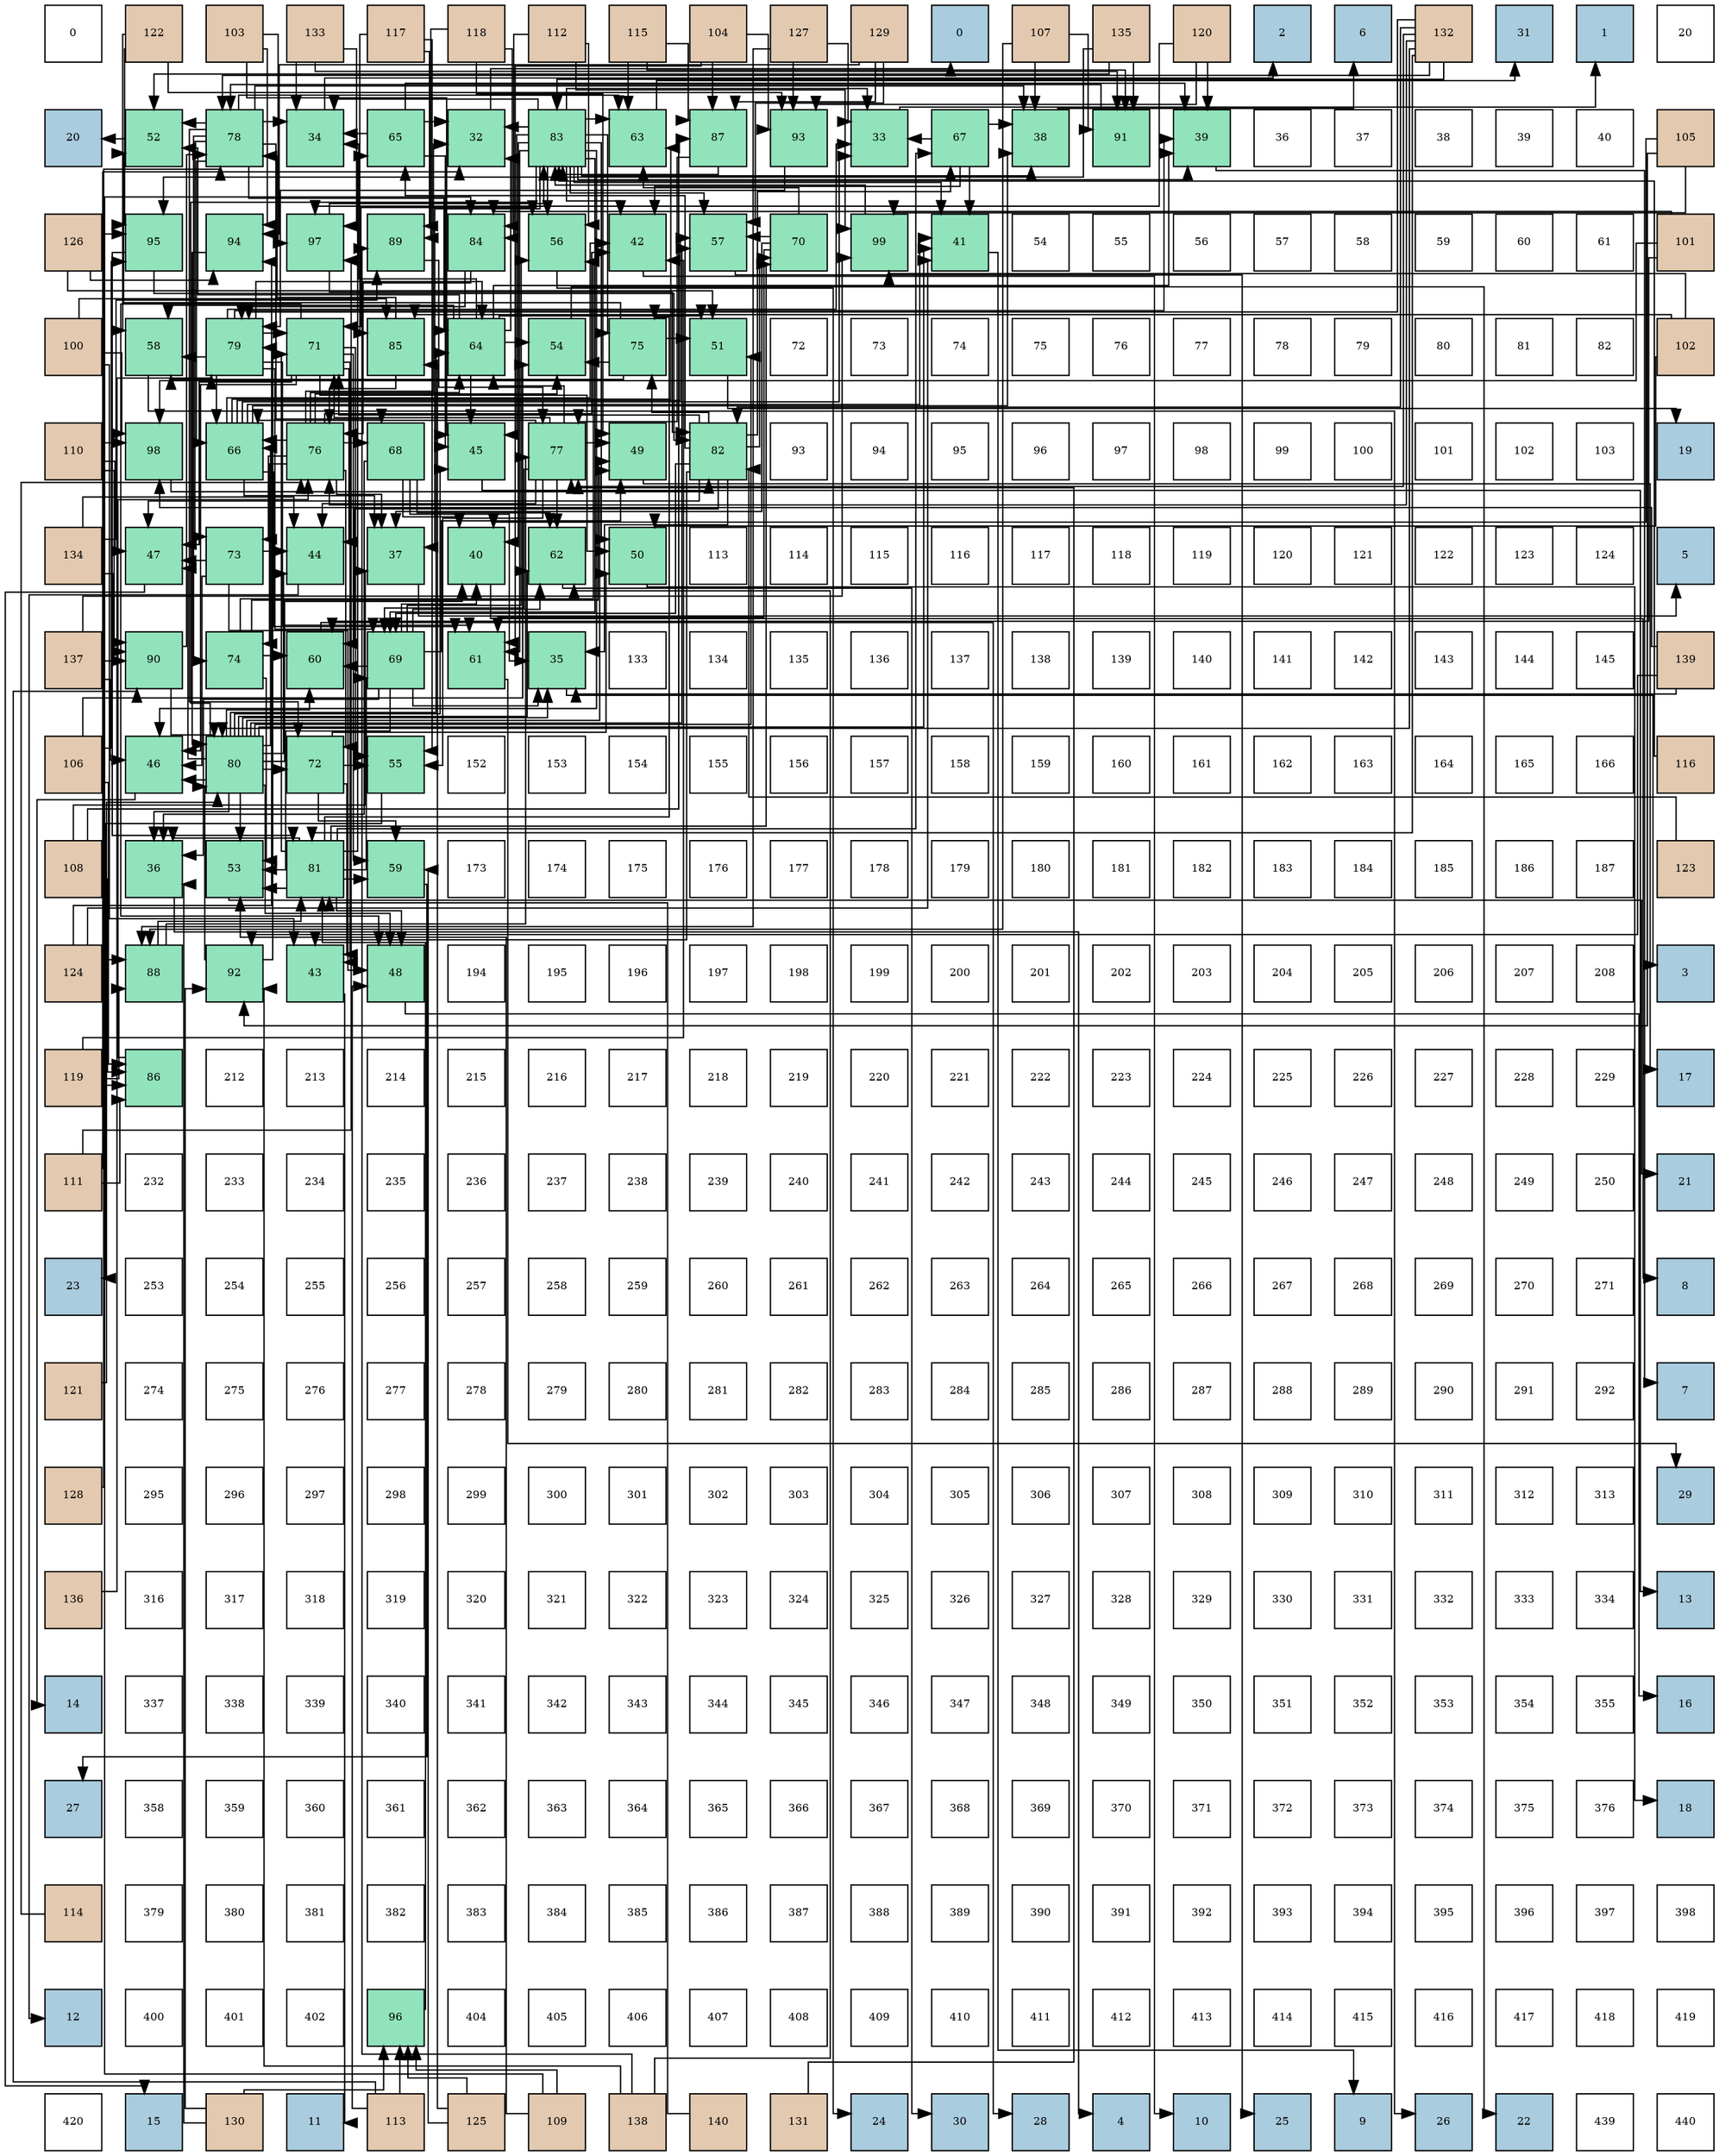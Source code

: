 digraph layout{
 rankdir=TB;
 splines=ortho;
 node [style=filled shape=square fixedsize=true width=0.6];
0[label="0", fontsize=8, fillcolor="#ffffff"];
1[label="122", fontsize=8, fillcolor="#e3c9af"];
2[label="103", fontsize=8, fillcolor="#e3c9af"];
3[label="133", fontsize=8, fillcolor="#e3c9af"];
4[label="117", fontsize=8, fillcolor="#e3c9af"];
5[label="118", fontsize=8, fillcolor="#e3c9af"];
6[label="112", fontsize=8, fillcolor="#e3c9af"];
7[label="115", fontsize=8, fillcolor="#e3c9af"];
8[label="104", fontsize=8, fillcolor="#e3c9af"];
9[label="127", fontsize=8, fillcolor="#e3c9af"];
10[label="129", fontsize=8, fillcolor="#e3c9af"];
11[label="0", fontsize=8, fillcolor="#a9ccde"];
12[label="107", fontsize=8, fillcolor="#e3c9af"];
13[label="135", fontsize=8, fillcolor="#e3c9af"];
14[label="120", fontsize=8, fillcolor="#e3c9af"];
15[label="2", fontsize=8, fillcolor="#a9ccde"];
16[label="6", fontsize=8, fillcolor="#a9ccde"];
17[label="132", fontsize=8, fillcolor="#e3c9af"];
18[label="31", fontsize=8, fillcolor="#a9ccde"];
19[label="1", fontsize=8, fillcolor="#a9ccde"];
20[label="20", fontsize=8, fillcolor="#ffffff"];
21[label="20", fontsize=8, fillcolor="#a9ccde"];
22[label="52", fontsize=8, fillcolor="#91e3bb"];
23[label="78", fontsize=8, fillcolor="#91e3bb"];
24[label="34", fontsize=8, fillcolor="#91e3bb"];
25[label="65", fontsize=8, fillcolor="#91e3bb"];
26[label="32", fontsize=8, fillcolor="#91e3bb"];
27[label="83", fontsize=8, fillcolor="#91e3bb"];
28[label="63", fontsize=8, fillcolor="#91e3bb"];
29[label="87", fontsize=8, fillcolor="#91e3bb"];
30[label="93", fontsize=8, fillcolor="#91e3bb"];
31[label="33", fontsize=8, fillcolor="#91e3bb"];
32[label="67", fontsize=8, fillcolor="#91e3bb"];
33[label="38", fontsize=8, fillcolor="#91e3bb"];
34[label="91", fontsize=8, fillcolor="#91e3bb"];
35[label="39", fontsize=8, fillcolor="#91e3bb"];
36[label="36", fontsize=8, fillcolor="#ffffff"];
37[label="37", fontsize=8, fillcolor="#ffffff"];
38[label="38", fontsize=8, fillcolor="#ffffff"];
39[label="39", fontsize=8, fillcolor="#ffffff"];
40[label="40", fontsize=8, fillcolor="#ffffff"];
41[label="105", fontsize=8, fillcolor="#e3c9af"];
42[label="126", fontsize=8, fillcolor="#e3c9af"];
43[label="95", fontsize=8, fillcolor="#91e3bb"];
44[label="94", fontsize=8, fillcolor="#91e3bb"];
45[label="97", fontsize=8, fillcolor="#91e3bb"];
46[label="89", fontsize=8, fillcolor="#91e3bb"];
47[label="84", fontsize=8, fillcolor="#91e3bb"];
48[label="56", fontsize=8, fillcolor="#91e3bb"];
49[label="42", fontsize=8, fillcolor="#91e3bb"];
50[label="57", fontsize=8, fillcolor="#91e3bb"];
51[label="70", fontsize=8, fillcolor="#91e3bb"];
52[label="99", fontsize=8, fillcolor="#91e3bb"];
53[label="41", fontsize=8, fillcolor="#91e3bb"];
54[label="54", fontsize=8, fillcolor="#ffffff"];
55[label="55", fontsize=8, fillcolor="#ffffff"];
56[label="56", fontsize=8, fillcolor="#ffffff"];
57[label="57", fontsize=8, fillcolor="#ffffff"];
58[label="58", fontsize=8, fillcolor="#ffffff"];
59[label="59", fontsize=8, fillcolor="#ffffff"];
60[label="60", fontsize=8, fillcolor="#ffffff"];
61[label="61", fontsize=8, fillcolor="#ffffff"];
62[label="101", fontsize=8, fillcolor="#e3c9af"];
63[label="100", fontsize=8, fillcolor="#e3c9af"];
64[label="58", fontsize=8, fillcolor="#91e3bb"];
65[label="79", fontsize=8, fillcolor="#91e3bb"];
66[label="71", fontsize=8, fillcolor="#91e3bb"];
67[label="85", fontsize=8, fillcolor="#91e3bb"];
68[label="64", fontsize=8, fillcolor="#91e3bb"];
69[label="54", fontsize=8, fillcolor="#91e3bb"];
70[label="75", fontsize=8, fillcolor="#91e3bb"];
71[label="51", fontsize=8, fillcolor="#91e3bb"];
72[label="72", fontsize=8, fillcolor="#ffffff"];
73[label="73", fontsize=8, fillcolor="#ffffff"];
74[label="74", fontsize=8, fillcolor="#ffffff"];
75[label="75", fontsize=8, fillcolor="#ffffff"];
76[label="76", fontsize=8, fillcolor="#ffffff"];
77[label="77", fontsize=8, fillcolor="#ffffff"];
78[label="78", fontsize=8, fillcolor="#ffffff"];
79[label="79", fontsize=8, fillcolor="#ffffff"];
80[label="80", fontsize=8, fillcolor="#ffffff"];
81[label="81", fontsize=8, fillcolor="#ffffff"];
82[label="82", fontsize=8, fillcolor="#ffffff"];
83[label="102", fontsize=8, fillcolor="#e3c9af"];
84[label="110", fontsize=8, fillcolor="#e3c9af"];
85[label="98", fontsize=8, fillcolor="#91e3bb"];
86[label="66", fontsize=8, fillcolor="#91e3bb"];
87[label="76", fontsize=8, fillcolor="#91e3bb"];
88[label="68", fontsize=8, fillcolor="#91e3bb"];
89[label="45", fontsize=8, fillcolor="#91e3bb"];
90[label="77", fontsize=8, fillcolor="#91e3bb"];
91[label="49", fontsize=8, fillcolor="#91e3bb"];
92[label="82", fontsize=8, fillcolor="#91e3bb"];
93[label="93", fontsize=8, fillcolor="#ffffff"];
94[label="94", fontsize=8, fillcolor="#ffffff"];
95[label="95", fontsize=8, fillcolor="#ffffff"];
96[label="96", fontsize=8, fillcolor="#ffffff"];
97[label="97", fontsize=8, fillcolor="#ffffff"];
98[label="98", fontsize=8, fillcolor="#ffffff"];
99[label="99", fontsize=8, fillcolor="#ffffff"];
100[label="100", fontsize=8, fillcolor="#ffffff"];
101[label="101", fontsize=8, fillcolor="#ffffff"];
102[label="102", fontsize=8, fillcolor="#ffffff"];
103[label="103", fontsize=8, fillcolor="#ffffff"];
104[label="19", fontsize=8, fillcolor="#a9ccde"];
105[label="134", fontsize=8, fillcolor="#e3c9af"];
106[label="47", fontsize=8, fillcolor="#91e3bb"];
107[label="73", fontsize=8, fillcolor="#91e3bb"];
108[label="44", fontsize=8, fillcolor="#91e3bb"];
109[label="37", fontsize=8, fillcolor="#91e3bb"];
110[label="40", fontsize=8, fillcolor="#91e3bb"];
111[label="62", fontsize=8, fillcolor="#91e3bb"];
112[label="50", fontsize=8, fillcolor="#91e3bb"];
113[label="113", fontsize=8, fillcolor="#ffffff"];
114[label="114", fontsize=8, fillcolor="#ffffff"];
115[label="115", fontsize=8, fillcolor="#ffffff"];
116[label="116", fontsize=8, fillcolor="#ffffff"];
117[label="117", fontsize=8, fillcolor="#ffffff"];
118[label="118", fontsize=8, fillcolor="#ffffff"];
119[label="119", fontsize=8, fillcolor="#ffffff"];
120[label="120", fontsize=8, fillcolor="#ffffff"];
121[label="121", fontsize=8, fillcolor="#ffffff"];
122[label="122", fontsize=8, fillcolor="#ffffff"];
123[label="123", fontsize=8, fillcolor="#ffffff"];
124[label="124", fontsize=8, fillcolor="#ffffff"];
125[label="5", fontsize=8, fillcolor="#a9ccde"];
126[label="137", fontsize=8, fillcolor="#e3c9af"];
127[label="90", fontsize=8, fillcolor="#91e3bb"];
128[label="74", fontsize=8, fillcolor="#91e3bb"];
129[label="60", fontsize=8, fillcolor="#91e3bb"];
130[label="69", fontsize=8, fillcolor="#91e3bb"];
131[label="61", fontsize=8, fillcolor="#91e3bb"];
132[label="35", fontsize=8, fillcolor="#91e3bb"];
133[label="133", fontsize=8, fillcolor="#ffffff"];
134[label="134", fontsize=8, fillcolor="#ffffff"];
135[label="135", fontsize=8, fillcolor="#ffffff"];
136[label="136", fontsize=8, fillcolor="#ffffff"];
137[label="137", fontsize=8, fillcolor="#ffffff"];
138[label="138", fontsize=8, fillcolor="#ffffff"];
139[label="139", fontsize=8, fillcolor="#ffffff"];
140[label="140", fontsize=8, fillcolor="#ffffff"];
141[label="141", fontsize=8, fillcolor="#ffffff"];
142[label="142", fontsize=8, fillcolor="#ffffff"];
143[label="143", fontsize=8, fillcolor="#ffffff"];
144[label="144", fontsize=8, fillcolor="#ffffff"];
145[label="145", fontsize=8, fillcolor="#ffffff"];
146[label="139", fontsize=8, fillcolor="#e3c9af"];
147[label="106", fontsize=8, fillcolor="#e3c9af"];
148[label="46", fontsize=8, fillcolor="#91e3bb"];
149[label="80", fontsize=8, fillcolor="#91e3bb"];
150[label="72", fontsize=8, fillcolor="#91e3bb"];
151[label="55", fontsize=8, fillcolor="#91e3bb"];
152[label="152", fontsize=8, fillcolor="#ffffff"];
153[label="153", fontsize=8, fillcolor="#ffffff"];
154[label="154", fontsize=8, fillcolor="#ffffff"];
155[label="155", fontsize=8, fillcolor="#ffffff"];
156[label="156", fontsize=8, fillcolor="#ffffff"];
157[label="157", fontsize=8, fillcolor="#ffffff"];
158[label="158", fontsize=8, fillcolor="#ffffff"];
159[label="159", fontsize=8, fillcolor="#ffffff"];
160[label="160", fontsize=8, fillcolor="#ffffff"];
161[label="161", fontsize=8, fillcolor="#ffffff"];
162[label="162", fontsize=8, fillcolor="#ffffff"];
163[label="163", fontsize=8, fillcolor="#ffffff"];
164[label="164", fontsize=8, fillcolor="#ffffff"];
165[label="165", fontsize=8, fillcolor="#ffffff"];
166[label="166", fontsize=8, fillcolor="#ffffff"];
167[label="116", fontsize=8, fillcolor="#e3c9af"];
168[label="108", fontsize=8, fillcolor="#e3c9af"];
169[label="36", fontsize=8, fillcolor="#91e3bb"];
170[label="53", fontsize=8, fillcolor="#91e3bb"];
171[label="81", fontsize=8, fillcolor="#91e3bb"];
172[label="59", fontsize=8, fillcolor="#91e3bb"];
173[label="173", fontsize=8, fillcolor="#ffffff"];
174[label="174", fontsize=8, fillcolor="#ffffff"];
175[label="175", fontsize=8, fillcolor="#ffffff"];
176[label="176", fontsize=8, fillcolor="#ffffff"];
177[label="177", fontsize=8, fillcolor="#ffffff"];
178[label="178", fontsize=8, fillcolor="#ffffff"];
179[label="179", fontsize=8, fillcolor="#ffffff"];
180[label="180", fontsize=8, fillcolor="#ffffff"];
181[label="181", fontsize=8, fillcolor="#ffffff"];
182[label="182", fontsize=8, fillcolor="#ffffff"];
183[label="183", fontsize=8, fillcolor="#ffffff"];
184[label="184", fontsize=8, fillcolor="#ffffff"];
185[label="185", fontsize=8, fillcolor="#ffffff"];
186[label="186", fontsize=8, fillcolor="#ffffff"];
187[label="187", fontsize=8, fillcolor="#ffffff"];
188[label="123", fontsize=8, fillcolor="#e3c9af"];
189[label="124", fontsize=8, fillcolor="#e3c9af"];
190[label="88", fontsize=8, fillcolor="#91e3bb"];
191[label="92", fontsize=8, fillcolor="#91e3bb"];
192[label="43", fontsize=8, fillcolor="#91e3bb"];
193[label="48", fontsize=8, fillcolor="#91e3bb"];
194[label="194", fontsize=8, fillcolor="#ffffff"];
195[label="195", fontsize=8, fillcolor="#ffffff"];
196[label="196", fontsize=8, fillcolor="#ffffff"];
197[label="197", fontsize=8, fillcolor="#ffffff"];
198[label="198", fontsize=8, fillcolor="#ffffff"];
199[label="199", fontsize=8, fillcolor="#ffffff"];
200[label="200", fontsize=8, fillcolor="#ffffff"];
201[label="201", fontsize=8, fillcolor="#ffffff"];
202[label="202", fontsize=8, fillcolor="#ffffff"];
203[label="203", fontsize=8, fillcolor="#ffffff"];
204[label="204", fontsize=8, fillcolor="#ffffff"];
205[label="205", fontsize=8, fillcolor="#ffffff"];
206[label="206", fontsize=8, fillcolor="#ffffff"];
207[label="207", fontsize=8, fillcolor="#ffffff"];
208[label="208", fontsize=8, fillcolor="#ffffff"];
209[label="3", fontsize=8, fillcolor="#a9ccde"];
210[label="119", fontsize=8, fillcolor="#e3c9af"];
211[label="86", fontsize=8, fillcolor="#91e3bb"];
212[label="212", fontsize=8, fillcolor="#ffffff"];
213[label="213", fontsize=8, fillcolor="#ffffff"];
214[label="214", fontsize=8, fillcolor="#ffffff"];
215[label="215", fontsize=8, fillcolor="#ffffff"];
216[label="216", fontsize=8, fillcolor="#ffffff"];
217[label="217", fontsize=8, fillcolor="#ffffff"];
218[label="218", fontsize=8, fillcolor="#ffffff"];
219[label="219", fontsize=8, fillcolor="#ffffff"];
220[label="220", fontsize=8, fillcolor="#ffffff"];
221[label="221", fontsize=8, fillcolor="#ffffff"];
222[label="222", fontsize=8, fillcolor="#ffffff"];
223[label="223", fontsize=8, fillcolor="#ffffff"];
224[label="224", fontsize=8, fillcolor="#ffffff"];
225[label="225", fontsize=8, fillcolor="#ffffff"];
226[label="226", fontsize=8, fillcolor="#ffffff"];
227[label="227", fontsize=8, fillcolor="#ffffff"];
228[label="228", fontsize=8, fillcolor="#ffffff"];
229[label="229", fontsize=8, fillcolor="#ffffff"];
230[label="17", fontsize=8, fillcolor="#a9ccde"];
231[label="111", fontsize=8, fillcolor="#e3c9af"];
232[label="232", fontsize=8, fillcolor="#ffffff"];
233[label="233", fontsize=8, fillcolor="#ffffff"];
234[label="234", fontsize=8, fillcolor="#ffffff"];
235[label="235", fontsize=8, fillcolor="#ffffff"];
236[label="236", fontsize=8, fillcolor="#ffffff"];
237[label="237", fontsize=8, fillcolor="#ffffff"];
238[label="238", fontsize=8, fillcolor="#ffffff"];
239[label="239", fontsize=8, fillcolor="#ffffff"];
240[label="240", fontsize=8, fillcolor="#ffffff"];
241[label="241", fontsize=8, fillcolor="#ffffff"];
242[label="242", fontsize=8, fillcolor="#ffffff"];
243[label="243", fontsize=8, fillcolor="#ffffff"];
244[label="244", fontsize=8, fillcolor="#ffffff"];
245[label="245", fontsize=8, fillcolor="#ffffff"];
246[label="246", fontsize=8, fillcolor="#ffffff"];
247[label="247", fontsize=8, fillcolor="#ffffff"];
248[label="248", fontsize=8, fillcolor="#ffffff"];
249[label="249", fontsize=8, fillcolor="#ffffff"];
250[label="250", fontsize=8, fillcolor="#ffffff"];
251[label="21", fontsize=8, fillcolor="#a9ccde"];
252[label="23", fontsize=8, fillcolor="#a9ccde"];
253[label="253", fontsize=8, fillcolor="#ffffff"];
254[label="254", fontsize=8, fillcolor="#ffffff"];
255[label="255", fontsize=8, fillcolor="#ffffff"];
256[label="256", fontsize=8, fillcolor="#ffffff"];
257[label="257", fontsize=8, fillcolor="#ffffff"];
258[label="258", fontsize=8, fillcolor="#ffffff"];
259[label="259", fontsize=8, fillcolor="#ffffff"];
260[label="260", fontsize=8, fillcolor="#ffffff"];
261[label="261", fontsize=8, fillcolor="#ffffff"];
262[label="262", fontsize=8, fillcolor="#ffffff"];
263[label="263", fontsize=8, fillcolor="#ffffff"];
264[label="264", fontsize=8, fillcolor="#ffffff"];
265[label="265", fontsize=8, fillcolor="#ffffff"];
266[label="266", fontsize=8, fillcolor="#ffffff"];
267[label="267", fontsize=8, fillcolor="#ffffff"];
268[label="268", fontsize=8, fillcolor="#ffffff"];
269[label="269", fontsize=8, fillcolor="#ffffff"];
270[label="270", fontsize=8, fillcolor="#ffffff"];
271[label="271", fontsize=8, fillcolor="#ffffff"];
272[label="8", fontsize=8, fillcolor="#a9ccde"];
273[label="121", fontsize=8, fillcolor="#e3c9af"];
274[label="274", fontsize=8, fillcolor="#ffffff"];
275[label="275", fontsize=8, fillcolor="#ffffff"];
276[label="276", fontsize=8, fillcolor="#ffffff"];
277[label="277", fontsize=8, fillcolor="#ffffff"];
278[label="278", fontsize=8, fillcolor="#ffffff"];
279[label="279", fontsize=8, fillcolor="#ffffff"];
280[label="280", fontsize=8, fillcolor="#ffffff"];
281[label="281", fontsize=8, fillcolor="#ffffff"];
282[label="282", fontsize=8, fillcolor="#ffffff"];
283[label="283", fontsize=8, fillcolor="#ffffff"];
284[label="284", fontsize=8, fillcolor="#ffffff"];
285[label="285", fontsize=8, fillcolor="#ffffff"];
286[label="286", fontsize=8, fillcolor="#ffffff"];
287[label="287", fontsize=8, fillcolor="#ffffff"];
288[label="288", fontsize=8, fillcolor="#ffffff"];
289[label="289", fontsize=8, fillcolor="#ffffff"];
290[label="290", fontsize=8, fillcolor="#ffffff"];
291[label="291", fontsize=8, fillcolor="#ffffff"];
292[label="292", fontsize=8, fillcolor="#ffffff"];
293[label="7", fontsize=8, fillcolor="#a9ccde"];
294[label="128", fontsize=8, fillcolor="#e3c9af"];
295[label="295", fontsize=8, fillcolor="#ffffff"];
296[label="296", fontsize=8, fillcolor="#ffffff"];
297[label="297", fontsize=8, fillcolor="#ffffff"];
298[label="298", fontsize=8, fillcolor="#ffffff"];
299[label="299", fontsize=8, fillcolor="#ffffff"];
300[label="300", fontsize=8, fillcolor="#ffffff"];
301[label="301", fontsize=8, fillcolor="#ffffff"];
302[label="302", fontsize=8, fillcolor="#ffffff"];
303[label="303", fontsize=8, fillcolor="#ffffff"];
304[label="304", fontsize=8, fillcolor="#ffffff"];
305[label="305", fontsize=8, fillcolor="#ffffff"];
306[label="306", fontsize=8, fillcolor="#ffffff"];
307[label="307", fontsize=8, fillcolor="#ffffff"];
308[label="308", fontsize=8, fillcolor="#ffffff"];
309[label="309", fontsize=8, fillcolor="#ffffff"];
310[label="310", fontsize=8, fillcolor="#ffffff"];
311[label="311", fontsize=8, fillcolor="#ffffff"];
312[label="312", fontsize=8, fillcolor="#ffffff"];
313[label="313", fontsize=8, fillcolor="#ffffff"];
314[label="29", fontsize=8, fillcolor="#a9ccde"];
315[label="136", fontsize=8, fillcolor="#e3c9af"];
316[label="316", fontsize=8, fillcolor="#ffffff"];
317[label="317", fontsize=8, fillcolor="#ffffff"];
318[label="318", fontsize=8, fillcolor="#ffffff"];
319[label="319", fontsize=8, fillcolor="#ffffff"];
320[label="320", fontsize=8, fillcolor="#ffffff"];
321[label="321", fontsize=8, fillcolor="#ffffff"];
322[label="322", fontsize=8, fillcolor="#ffffff"];
323[label="323", fontsize=8, fillcolor="#ffffff"];
324[label="324", fontsize=8, fillcolor="#ffffff"];
325[label="325", fontsize=8, fillcolor="#ffffff"];
326[label="326", fontsize=8, fillcolor="#ffffff"];
327[label="327", fontsize=8, fillcolor="#ffffff"];
328[label="328", fontsize=8, fillcolor="#ffffff"];
329[label="329", fontsize=8, fillcolor="#ffffff"];
330[label="330", fontsize=8, fillcolor="#ffffff"];
331[label="331", fontsize=8, fillcolor="#ffffff"];
332[label="332", fontsize=8, fillcolor="#ffffff"];
333[label="333", fontsize=8, fillcolor="#ffffff"];
334[label="334", fontsize=8, fillcolor="#ffffff"];
335[label="13", fontsize=8, fillcolor="#a9ccde"];
336[label="14", fontsize=8, fillcolor="#a9ccde"];
337[label="337", fontsize=8, fillcolor="#ffffff"];
338[label="338", fontsize=8, fillcolor="#ffffff"];
339[label="339", fontsize=8, fillcolor="#ffffff"];
340[label="340", fontsize=8, fillcolor="#ffffff"];
341[label="341", fontsize=8, fillcolor="#ffffff"];
342[label="342", fontsize=8, fillcolor="#ffffff"];
343[label="343", fontsize=8, fillcolor="#ffffff"];
344[label="344", fontsize=8, fillcolor="#ffffff"];
345[label="345", fontsize=8, fillcolor="#ffffff"];
346[label="346", fontsize=8, fillcolor="#ffffff"];
347[label="347", fontsize=8, fillcolor="#ffffff"];
348[label="348", fontsize=8, fillcolor="#ffffff"];
349[label="349", fontsize=8, fillcolor="#ffffff"];
350[label="350", fontsize=8, fillcolor="#ffffff"];
351[label="351", fontsize=8, fillcolor="#ffffff"];
352[label="352", fontsize=8, fillcolor="#ffffff"];
353[label="353", fontsize=8, fillcolor="#ffffff"];
354[label="354", fontsize=8, fillcolor="#ffffff"];
355[label="355", fontsize=8, fillcolor="#ffffff"];
356[label="16", fontsize=8, fillcolor="#a9ccde"];
357[label="27", fontsize=8, fillcolor="#a9ccde"];
358[label="358", fontsize=8, fillcolor="#ffffff"];
359[label="359", fontsize=8, fillcolor="#ffffff"];
360[label="360", fontsize=8, fillcolor="#ffffff"];
361[label="361", fontsize=8, fillcolor="#ffffff"];
362[label="362", fontsize=8, fillcolor="#ffffff"];
363[label="363", fontsize=8, fillcolor="#ffffff"];
364[label="364", fontsize=8, fillcolor="#ffffff"];
365[label="365", fontsize=8, fillcolor="#ffffff"];
366[label="366", fontsize=8, fillcolor="#ffffff"];
367[label="367", fontsize=8, fillcolor="#ffffff"];
368[label="368", fontsize=8, fillcolor="#ffffff"];
369[label="369", fontsize=8, fillcolor="#ffffff"];
370[label="370", fontsize=8, fillcolor="#ffffff"];
371[label="371", fontsize=8, fillcolor="#ffffff"];
372[label="372", fontsize=8, fillcolor="#ffffff"];
373[label="373", fontsize=8, fillcolor="#ffffff"];
374[label="374", fontsize=8, fillcolor="#ffffff"];
375[label="375", fontsize=8, fillcolor="#ffffff"];
376[label="376", fontsize=8, fillcolor="#ffffff"];
377[label="18", fontsize=8, fillcolor="#a9ccde"];
378[label="114", fontsize=8, fillcolor="#e3c9af"];
379[label="379", fontsize=8, fillcolor="#ffffff"];
380[label="380", fontsize=8, fillcolor="#ffffff"];
381[label="381", fontsize=8, fillcolor="#ffffff"];
382[label="382", fontsize=8, fillcolor="#ffffff"];
383[label="383", fontsize=8, fillcolor="#ffffff"];
384[label="384", fontsize=8, fillcolor="#ffffff"];
385[label="385", fontsize=8, fillcolor="#ffffff"];
386[label="386", fontsize=8, fillcolor="#ffffff"];
387[label="387", fontsize=8, fillcolor="#ffffff"];
388[label="388", fontsize=8, fillcolor="#ffffff"];
389[label="389", fontsize=8, fillcolor="#ffffff"];
390[label="390", fontsize=8, fillcolor="#ffffff"];
391[label="391", fontsize=8, fillcolor="#ffffff"];
392[label="392", fontsize=8, fillcolor="#ffffff"];
393[label="393", fontsize=8, fillcolor="#ffffff"];
394[label="394", fontsize=8, fillcolor="#ffffff"];
395[label="395", fontsize=8, fillcolor="#ffffff"];
396[label="396", fontsize=8, fillcolor="#ffffff"];
397[label="397", fontsize=8, fillcolor="#ffffff"];
398[label="398", fontsize=8, fillcolor="#ffffff"];
399[label="12", fontsize=8, fillcolor="#a9ccde"];
400[label="400", fontsize=8, fillcolor="#ffffff"];
401[label="401", fontsize=8, fillcolor="#ffffff"];
402[label="402", fontsize=8, fillcolor="#ffffff"];
403[label="96", fontsize=8, fillcolor="#91e3bb"];
404[label="404", fontsize=8, fillcolor="#ffffff"];
405[label="405", fontsize=8, fillcolor="#ffffff"];
406[label="406", fontsize=8, fillcolor="#ffffff"];
407[label="407", fontsize=8, fillcolor="#ffffff"];
408[label="408", fontsize=8, fillcolor="#ffffff"];
409[label="409", fontsize=8, fillcolor="#ffffff"];
410[label="410", fontsize=8, fillcolor="#ffffff"];
411[label="411", fontsize=8, fillcolor="#ffffff"];
412[label="412", fontsize=8, fillcolor="#ffffff"];
413[label="413", fontsize=8, fillcolor="#ffffff"];
414[label="414", fontsize=8, fillcolor="#ffffff"];
415[label="415", fontsize=8, fillcolor="#ffffff"];
416[label="416", fontsize=8, fillcolor="#ffffff"];
417[label="417", fontsize=8, fillcolor="#ffffff"];
418[label="418", fontsize=8, fillcolor="#ffffff"];
419[label="419", fontsize=8, fillcolor="#ffffff"];
420[label="420", fontsize=8, fillcolor="#ffffff"];
421[label="15", fontsize=8, fillcolor="#a9ccde"];
422[label="130", fontsize=8, fillcolor="#e3c9af"];
423[label="11", fontsize=8, fillcolor="#a9ccde"];
424[label="113", fontsize=8, fillcolor="#e3c9af"];
425[label="125", fontsize=8, fillcolor="#e3c9af"];
426[label="109", fontsize=8, fillcolor="#e3c9af"];
427[label="138", fontsize=8, fillcolor="#e3c9af"];
428[label="140", fontsize=8, fillcolor="#e3c9af"];
429[label="131", fontsize=8, fillcolor="#e3c9af"];
430[label="24", fontsize=8, fillcolor="#a9ccde"];
431[label="30", fontsize=8, fillcolor="#a9ccde"];
432[label="28", fontsize=8, fillcolor="#a9ccde"];
433[label="4", fontsize=8, fillcolor="#a9ccde"];
434[label="10", fontsize=8, fillcolor="#a9ccde"];
435[label="25", fontsize=8, fillcolor="#a9ccde"];
436[label="9", fontsize=8, fillcolor="#a9ccde"];
437[label="26", fontsize=8, fillcolor="#a9ccde"];
438[label="22", fontsize=8, fillcolor="#a9ccde"];
439[label="439", fontsize=8, fillcolor="#ffffff"];
440[label="440", fontsize=8, fillcolor="#ffffff"];
edge [constraint=false, style=vis];26 -> 11;
31 -> 19;
24 -> 15;
132 -> 209;
169 -> 433;
109 -> 125;
33 -> 16;
35 -> 293;
110 -> 272;
53 -> 436;
49 -> 434;
192 -> 423;
108 -> 399;
89 -> 335;
148 -> 336;
106 -> 421;
193 -> 356;
91 -> 230;
112 -> 377;
71 -> 104;
22 -> 21;
170 -> 251;
69 -> 438;
151 -> 252;
48 -> 430;
50 -> 435;
64 -> 437;
172 -> 357;
129 -> 432;
131 -> 314;
111 -> 431;
28 -> 18;
68 -> 26;
68 -> 24;
68 -> 35;
68 -> 89;
68 -> 71;
68 -> 22;
68 -> 69;
68 -> 64;
25 -> 26;
25 -> 24;
25 -> 35;
25 -> 89;
86 -> 31;
86 -> 109;
86 -> 33;
86 -> 53;
86 -> 49;
86 -> 50;
86 -> 131;
86 -> 28;
32 -> 31;
32 -> 33;
32 -> 53;
32 -> 49;
88 -> 132;
88 -> 169;
88 -> 110;
88 -> 111;
130 -> 132;
130 -> 169;
130 -> 110;
130 -> 91;
130 -> 170;
130 -> 48;
130 -> 129;
130 -> 111;
51 -> 109;
51 -> 50;
51 -> 131;
51 -> 28;
66 -> 192;
66 -> 108;
66 -> 148;
66 -> 106;
66 -> 193;
66 -> 112;
66 -> 151;
66 -> 172;
150 -> 192;
150 -> 112;
150 -> 151;
150 -> 172;
107 -> 108;
107 -> 148;
107 -> 106;
107 -> 193;
128 -> 91;
128 -> 170;
128 -> 48;
128 -> 129;
70 -> 71;
70 -> 22;
70 -> 69;
70 -> 64;
87 -> 26;
87 -> 109;
87 -> 49;
87 -> 69;
87 -> 68;
87 -> 86;
87 -> 88;
87 -> 150;
87 -> 107;
87 -> 128;
90 -> 108;
90 -> 91;
90 -> 151;
90 -> 111;
90 -> 68;
90 -> 86;
90 -> 130;
90 -> 66;
23 -> 24;
23 -> 33;
23 -> 22;
23 -> 28;
23 -> 68;
23 -> 86;
23 -> 88;
23 -> 150;
23 -> 107;
23 -> 128;
65 -> 31;
65 -> 35;
65 -> 64;
65 -> 131;
65 -> 68;
65 -> 86;
65 -> 130;
65 -> 66;
149 -> 132;
149 -> 169;
149 -> 110;
149 -> 53;
149 -> 108;
149 -> 89;
149 -> 148;
149 -> 106;
149 -> 193;
149 -> 91;
149 -> 71;
149 -> 170;
149 -> 48;
149 -> 50;
149 -> 129;
149 -> 111;
149 -> 68;
149 -> 86;
149 -> 150;
171 -> 169;
171 -> 193;
171 -> 170;
171 -> 172;
171 -> 25;
171 -> 32;
171 -> 130;
171 -> 51;
171 -> 66;
171 -> 70;
92 -> 132;
92 -> 192;
92 -> 106;
92 -> 129;
92 -> 25;
92 -> 32;
92 -> 130;
92 -> 51;
92 -> 66;
92 -> 70;
27 -> 26;
27 -> 31;
27 -> 24;
27 -> 109;
27 -> 33;
27 -> 35;
27 -> 110;
27 -> 53;
27 -> 49;
27 -> 89;
27 -> 148;
27 -> 112;
27 -> 48;
27 -> 50;
27 -> 131;
27 -> 28;
27 -> 130;
27 -> 66;
27 -> 70;
47 -> 87;
47 -> 65;
67 -> 87;
67 -> 23;
211 -> 87;
29 -> 90;
29 -> 27;
190 -> 90;
190 -> 171;
46 -> 90;
127 -> 23;
127 -> 149;
34 -> 23;
191 -> 65;
191 -> 149;
30 -> 65;
44 -> 149;
43 -> 171;
43 -> 92;
403 -> 171;
45 -> 92;
45 -> 27;
85 -> 92;
52 -> 27;
63 -> 192;
63 -> 67;
63 -> 85;
62 -> 129;
62 -> 47;
62 -> 85;
83 -> 112;
83 -> 67;
83 -> 52;
2 -> 89;
2 -> 44;
2 -> 45;
8 -> 131;
8 -> 29;
8 -> 30;
41 -> 110;
41 -> 191;
41 -> 52;
147 -> 69;
147 -> 211;
147 -> 43;
12 -> 33;
12 -> 190;
12 -> 34;
168 -> 109;
168 -> 211;
168 -> 29;
426 -> 170;
426 -> 47;
426 -> 403;
84 -> 106;
84 -> 127;
84 -> 85;
231 -> 26;
231 -> 211;
231 -> 45;
6 -> 48;
6 -> 47;
6 -> 52;
424 -> 193;
424 -> 127;
424 -> 403;
378 -> 87;
7 -> 28;
7 -> 29;
7 -> 34;
167 -> 27;
4 -> 151;
4 -> 67;
4 -> 46;
5 -> 91;
5 -> 47;
5 -> 46;
210 -> 49;
210 -> 211;
210 -> 190;
14 -> 35;
14 -> 30;
14 -> 45;
273 -> 149;
1 -> 64;
1 -> 30;
1 -> 43;
188 -> 92;
189 -> 53;
189 -> 190;
189 -> 44;
425 -> 172;
425 -> 67;
425 -> 403;
42 -> 71;
42 -> 44;
42 -> 43;
9 -> 31;
9 -> 190;
9 -> 30;
294 -> 23;
10 -> 50;
10 -> 29;
10 -> 44;
422 -> 169;
422 -> 191;
422 -> 403;
429 -> 90;
17 -> 87;
17 -> 90;
17 -> 23;
17 -> 65;
17 -> 149;
17 -> 171;
17 -> 92;
17 -> 27;
3 -> 24;
3 -> 34;
3 -> 45;
105 -> 108;
105 -> 46;
105 -> 127;
13 -> 22;
13 -> 34;
13 -> 43;
315 -> 65;
126 -> 148;
126 -> 127;
126 -> 52;
427 -> 111;
427 -> 46;
427 -> 191;
146 -> 132;
146 -> 191;
146 -> 85;
428 -> 171;
edge [constraint=true, style=invis];
0 -> 21 -> 42 -> 63 -> 84 -> 105 -> 126 -> 147 -> 168 -> 189 -> 210 -> 231 -> 252 -> 273 -> 294 -> 315 -> 336 -> 357 -> 378 -> 399 -> 420;
1 -> 22 -> 43 -> 64 -> 85 -> 106 -> 127 -> 148 -> 169 -> 190 -> 211 -> 232 -> 253 -> 274 -> 295 -> 316 -> 337 -> 358 -> 379 -> 400 -> 421;
2 -> 23 -> 44 -> 65 -> 86 -> 107 -> 128 -> 149 -> 170 -> 191 -> 212 -> 233 -> 254 -> 275 -> 296 -> 317 -> 338 -> 359 -> 380 -> 401 -> 422;
3 -> 24 -> 45 -> 66 -> 87 -> 108 -> 129 -> 150 -> 171 -> 192 -> 213 -> 234 -> 255 -> 276 -> 297 -> 318 -> 339 -> 360 -> 381 -> 402 -> 423;
4 -> 25 -> 46 -> 67 -> 88 -> 109 -> 130 -> 151 -> 172 -> 193 -> 214 -> 235 -> 256 -> 277 -> 298 -> 319 -> 340 -> 361 -> 382 -> 403 -> 424;
5 -> 26 -> 47 -> 68 -> 89 -> 110 -> 131 -> 152 -> 173 -> 194 -> 215 -> 236 -> 257 -> 278 -> 299 -> 320 -> 341 -> 362 -> 383 -> 404 -> 425;
6 -> 27 -> 48 -> 69 -> 90 -> 111 -> 132 -> 153 -> 174 -> 195 -> 216 -> 237 -> 258 -> 279 -> 300 -> 321 -> 342 -> 363 -> 384 -> 405 -> 426;
7 -> 28 -> 49 -> 70 -> 91 -> 112 -> 133 -> 154 -> 175 -> 196 -> 217 -> 238 -> 259 -> 280 -> 301 -> 322 -> 343 -> 364 -> 385 -> 406 -> 427;
8 -> 29 -> 50 -> 71 -> 92 -> 113 -> 134 -> 155 -> 176 -> 197 -> 218 -> 239 -> 260 -> 281 -> 302 -> 323 -> 344 -> 365 -> 386 -> 407 -> 428;
9 -> 30 -> 51 -> 72 -> 93 -> 114 -> 135 -> 156 -> 177 -> 198 -> 219 -> 240 -> 261 -> 282 -> 303 -> 324 -> 345 -> 366 -> 387 -> 408 -> 429;
10 -> 31 -> 52 -> 73 -> 94 -> 115 -> 136 -> 157 -> 178 -> 199 -> 220 -> 241 -> 262 -> 283 -> 304 -> 325 -> 346 -> 367 -> 388 -> 409 -> 430;
11 -> 32 -> 53 -> 74 -> 95 -> 116 -> 137 -> 158 -> 179 -> 200 -> 221 -> 242 -> 263 -> 284 -> 305 -> 326 -> 347 -> 368 -> 389 -> 410 -> 431;
12 -> 33 -> 54 -> 75 -> 96 -> 117 -> 138 -> 159 -> 180 -> 201 -> 222 -> 243 -> 264 -> 285 -> 306 -> 327 -> 348 -> 369 -> 390 -> 411 -> 432;
13 -> 34 -> 55 -> 76 -> 97 -> 118 -> 139 -> 160 -> 181 -> 202 -> 223 -> 244 -> 265 -> 286 -> 307 -> 328 -> 349 -> 370 -> 391 -> 412 -> 433;
14 -> 35 -> 56 -> 77 -> 98 -> 119 -> 140 -> 161 -> 182 -> 203 -> 224 -> 245 -> 266 -> 287 -> 308 -> 329 -> 350 -> 371 -> 392 -> 413 -> 434;
15 -> 36 -> 57 -> 78 -> 99 -> 120 -> 141 -> 162 -> 183 -> 204 -> 225 -> 246 -> 267 -> 288 -> 309 -> 330 -> 351 -> 372 -> 393 -> 414 -> 435;
16 -> 37 -> 58 -> 79 -> 100 -> 121 -> 142 -> 163 -> 184 -> 205 -> 226 -> 247 -> 268 -> 289 -> 310 -> 331 -> 352 -> 373 -> 394 -> 415 -> 436;
17 -> 38 -> 59 -> 80 -> 101 -> 122 -> 143 -> 164 -> 185 -> 206 -> 227 -> 248 -> 269 -> 290 -> 311 -> 332 -> 353 -> 374 -> 395 -> 416 -> 437;
18 -> 39 -> 60 -> 81 -> 102 -> 123 -> 144 -> 165 -> 186 -> 207 -> 228 -> 249 -> 270 -> 291 -> 312 -> 333 -> 354 -> 375 -> 396 -> 417 -> 438;
19 -> 40 -> 61 -> 82 -> 103 -> 124 -> 145 -> 166 -> 187 -> 208 -> 229 -> 250 -> 271 -> 292 -> 313 -> 334 -> 355 -> 376 -> 397 -> 418 -> 439;
20 -> 41 -> 62 -> 83 -> 104 -> 125 -> 146 -> 167 -> 188 -> 209 -> 230 -> 251 -> 272 -> 293 -> 314 -> 335 -> 356 -> 377 -> 398 -> 419 -> 440;
rank = same {0 -> 1 -> 2 -> 3 -> 4 -> 5 -> 6 -> 7 -> 8 -> 9 -> 10 -> 11 -> 12 -> 13 -> 14 -> 15 -> 16 -> 17 -> 18 -> 19 -> 20};
rank = same {21 -> 22 -> 23 -> 24 -> 25 -> 26 -> 27 -> 28 -> 29 -> 30 -> 31 -> 32 -> 33 -> 34 -> 35 -> 36 -> 37 -> 38 -> 39 -> 40 -> 41};
rank = same {42 -> 43 -> 44 -> 45 -> 46 -> 47 -> 48 -> 49 -> 50 -> 51 -> 52 -> 53 -> 54 -> 55 -> 56 -> 57 -> 58 -> 59 -> 60 -> 61 -> 62};
rank = same {63 -> 64 -> 65 -> 66 -> 67 -> 68 -> 69 -> 70 -> 71 -> 72 -> 73 -> 74 -> 75 -> 76 -> 77 -> 78 -> 79 -> 80 -> 81 -> 82 -> 83};
rank = same {84 -> 85 -> 86 -> 87 -> 88 -> 89 -> 90 -> 91 -> 92 -> 93 -> 94 -> 95 -> 96 -> 97 -> 98 -> 99 -> 100 -> 101 -> 102 -> 103 -> 104};
rank = same {105 -> 106 -> 107 -> 108 -> 109 -> 110 -> 111 -> 112 -> 113 -> 114 -> 115 -> 116 -> 117 -> 118 -> 119 -> 120 -> 121 -> 122 -> 123 -> 124 -> 125};
rank = same {126 -> 127 -> 128 -> 129 -> 130 -> 131 -> 132 -> 133 -> 134 -> 135 -> 136 -> 137 -> 138 -> 139 -> 140 -> 141 -> 142 -> 143 -> 144 -> 145 -> 146};
rank = same {147 -> 148 -> 149 -> 150 -> 151 -> 152 -> 153 -> 154 -> 155 -> 156 -> 157 -> 158 -> 159 -> 160 -> 161 -> 162 -> 163 -> 164 -> 165 -> 166 -> 167};
rank = same {168 -> 169 -> 170 -> 171 -> 172 -> 173 -> 174 -> 175 -> 176 -> 177 -> 178 -> 179 -> 180 -> 181 -> 182 -> 183 -> 184 -> 185 -> 186 -> 187 -> 188};
rank = same {189 -> 190 -> 191 -> 192 -> 193 -> 194 -> 195 -> 196 -> 197 -> 198 -> 199 -> 200 -> 201 -> 202 -> 203 -> 204 -> 205 -> 206 -> 207 -> 208 -> 209};
rank = same {210 -> 211 -> 212 -> 213 -> 214 -> 215 -> 216 -> 217 -> 218 -> 219 -> 220 -> 221 -> 222 -> 223 -> 224 -> 225 -> 226 -> 227 -> 228 -> 229 -> 230};
rank = same {231 -> 232 -> 233 -> 234 -> 235 -> 236 -> 237 -> 238 -> 239 -> 240 -> 241 -> 242 -> 243 -> 244 -> 245 -> 246 -> 247 -> 248 -> 249 -> 250 -> 251};
rank = same {252 -> 253 -> 254 -> 255 -> 256 -> 257 -> 258 -> 259 -> 260 -> 261 -> 262 -> 263 -> 264 -> 265 -> 266 -> 267 -> 268 -> 269 -> 270 -> 271 -> 272};
rank = same {273 -> 274 -> 275 -> 276 -> 277 -> 278 -> 279 -> 280 -> 281 -> 282 -> 283 -> 284 -> 285 -> 286 -> 287 -> 288 -> 289 -> 290 -> 291 -> 292 -> 293};
rank = same {294 -> 295 -> 296 -> 297 -> 298 -> 299 -> 300 -> 301 -> 302 -> 303 -> 304 -> 305 -> 306 -> 307 -> 308 -> 309 -> 310 -> 311 -> 312 -> 313 -> 314};
rank = same {315 -> 316 -> 317 -> 318 -> 319 -> 320 -> 321 -> 322 -> 323 -> 324 -> 325 -> 326 -> 327 -> 328 -> 329 -> 330 -> 331 -> 332 -> 333 -> 334 -> 335};
rank = same {336 -> 337 -> 338 -> 339 -> 340 -> 341 -> 342 -> 343 -> 344 -> 345 -> 346 -> 347 -> 348 -> 349 -> 350 -> 351 -> 352 -> 353 -> 354 -> 355 -> 356};
rank = same {357 -> 358 -> 359 -> 360 -> 361 -> 362 -> 363 -> 364 -> 365 -> 366 -> 367 -> 368 -> 369 -> 370 -> 371 -> 372 -> 373 -> 374 -> 375 -> 376 -> 377};
rank = same {378 -> 379 -> 380 -> 381 -> 382 -> 383 -> 384 -> 385 -> 386 -> 387 -> 388 -> 389 -> 390 -> 391 -> 392 -> 393 -> 394 -> 395 -> 396 -> 397 -> 398};
rank = same {399 -> 400 -> 401 -> 402 -> 403 -> 404 -> 405 -> 406 -> 407 -> 408 -> 409 -> 410 -> 411 -> 412 -> 413 -> 414 -> 415 -> 416 -> 417 -> 418 -> 419};
rank = same {420 -> 421 -> 422 -> 423 -> 424 -> 425 -> 426 -> 427 -> 428 -> 429 -> 430 -> 431 -> 432 -> 433 -> 434 -> 435 -> 436 -> 437 -> 438 -> 439 -> 440};
}
